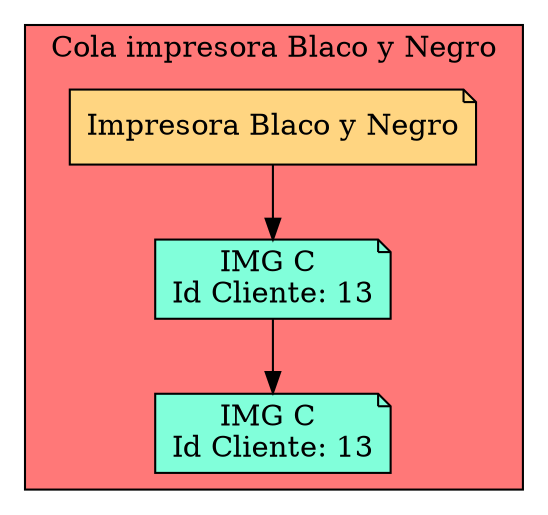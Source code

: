 digraph L {
node[shape=note fillcolor="#A181FF" style =filled]
subgraph cluster_p{
    label= " Cola impresora Blaco y Negro "
 raiz[label = "Impresora Blaco y Negro" fillcolor="#FFD581" ]    bgcolor = "#FF7878"
Nodo173099767[label="IMG C 
Id Cliente: 13",fillcolor="#81FFDA"]
Nodo112797691[label="IMG C 
Id Cliente: 13",fillcolor="#81FFDA"]

raiz->Nodo173099767
Nodo173099767 -> Nodo112797691
}}